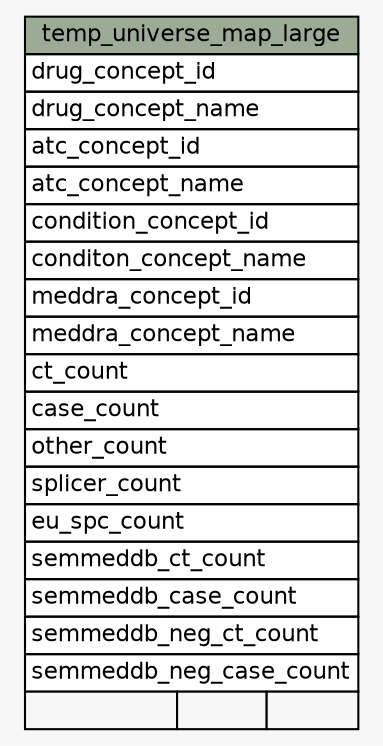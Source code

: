 // dot 2.38.0 on Linux 3.16.0-38-generic
// SchemaSpy rev 590
digraph "temp_universe_map_large" {
  graph [
    rankdir="RL"
    bgcolor="#f7f7f7"
    nodesep="0.18"
    ranksep="0.46"
    fontname="Helvetica"
    fontsize="11"
  ];
  node [
    fontname="Helvetica"
    fontsize="11"
    shape="plaintext"
  ];
  edge [
    arrowsize="0.8"
  ];
  "temp_universe_map_large" [
    label=<
    <TABLE BORDER="0" CELLBORDER="1" CELLSPACING="0" BGCOLOR="#ffffff">
      <TR><TD COLSPAN="3" BGCOLOR="#9bab96" ALIGN="CENTER">temp_universe_map_large</TD></TR>
      <TR><TD PORT="drug_concept_id" COLSPAN="3" ALIGN="LEFT">drug_concept_id</TD></TR>
      <TR><TD PORT="drug_concept_name" COLSPAN="3" ALIGN="LEFT">drug_concept_name</TD></TR>
      <TR><TD PORT="atc_concept_id" COLSPAN="3" ALIGN="LEFT">atc_concept_id</TD></TR>
      <TR><TD PORT="atc_concept_name" COLSPAN="3" ALIGN="LEFT">atc_concept_name</TD></TR>
      <TR><TD PORT="condition_concept_id" COLSPAN="3" ALIGN="LEFT">condition_concept_id</TD></TR>
      <TR><TD PORT="conditon_concept_name" COLSPAN="3" ALIGN="LEFT">conditon_concept_name</TD></TR>
      <TR><TD PORT="meddra_concept_id" COLSPAN="3" ALIGN="LEFT">meddra_concept_id</TD></TR>
      <TR><TD PORT="meddra_concept_name" COLSPAN="3" ALIGN="LEFT">meddra_concept_name</TD></TR>
      <TR><TD PORT="ct_count" COLSPAN="3" ALIGN="LEFT">ct_count</TD></TR>
      <TR><TD PORT="case_count" COLSPAN="3" ALIGN="LEFT">case_count</TD></TR>
      <TR><TD PORT="other_count" COLSPAN="3" ALIGN="LEFT">other_count</TD></TR>
      <TR><TD PORT="splicer_count" COLSPAN="3" ALIGN="LEFT">splicer_count</TD></TR>
      <TR><TD PORT="eu_spc_count" COLSPAN="3" ALIGN="LEFT">eu_spc_count</TD></TR>
      <TR><TD PORT="semmeddb_ct_count" COLSPAN="3" ALIGN="LEFT">semmeddb_ct_count</TD></TR>
      <TR><TD PORT="semmeddb_case_count" COLSPAN="3" ALIGN="LEFT">semmeddb_case_count</TD></TR>
      <TR><TD PORT="semmeddb_neg_ct_count" COLSPAN="3" ALIGN="LEFT">semmeddb_neg_ct_count</TD></TR>
      <TR><TD PORT="semmeddb_neg_case_count" COLSPAN="3" ALIGN="LEFT">semmeddb_neg_case_count</TD></TR>
      <TR><TD ALIGN="LEFT" BGCOLOR="#f7f7f7">  </TD><TD ALIGN="RIGHT" BGCOLOR="#f7f7f7">  </TD><TD ALIGN="RIGHT" BGCOLOR="#f7f7f7">  </TD></TR>
    </TABLE>>
    URL="tables/temp_universe_map_large.html"
    tooltip="temp_universe_map_large"
  ];
}

